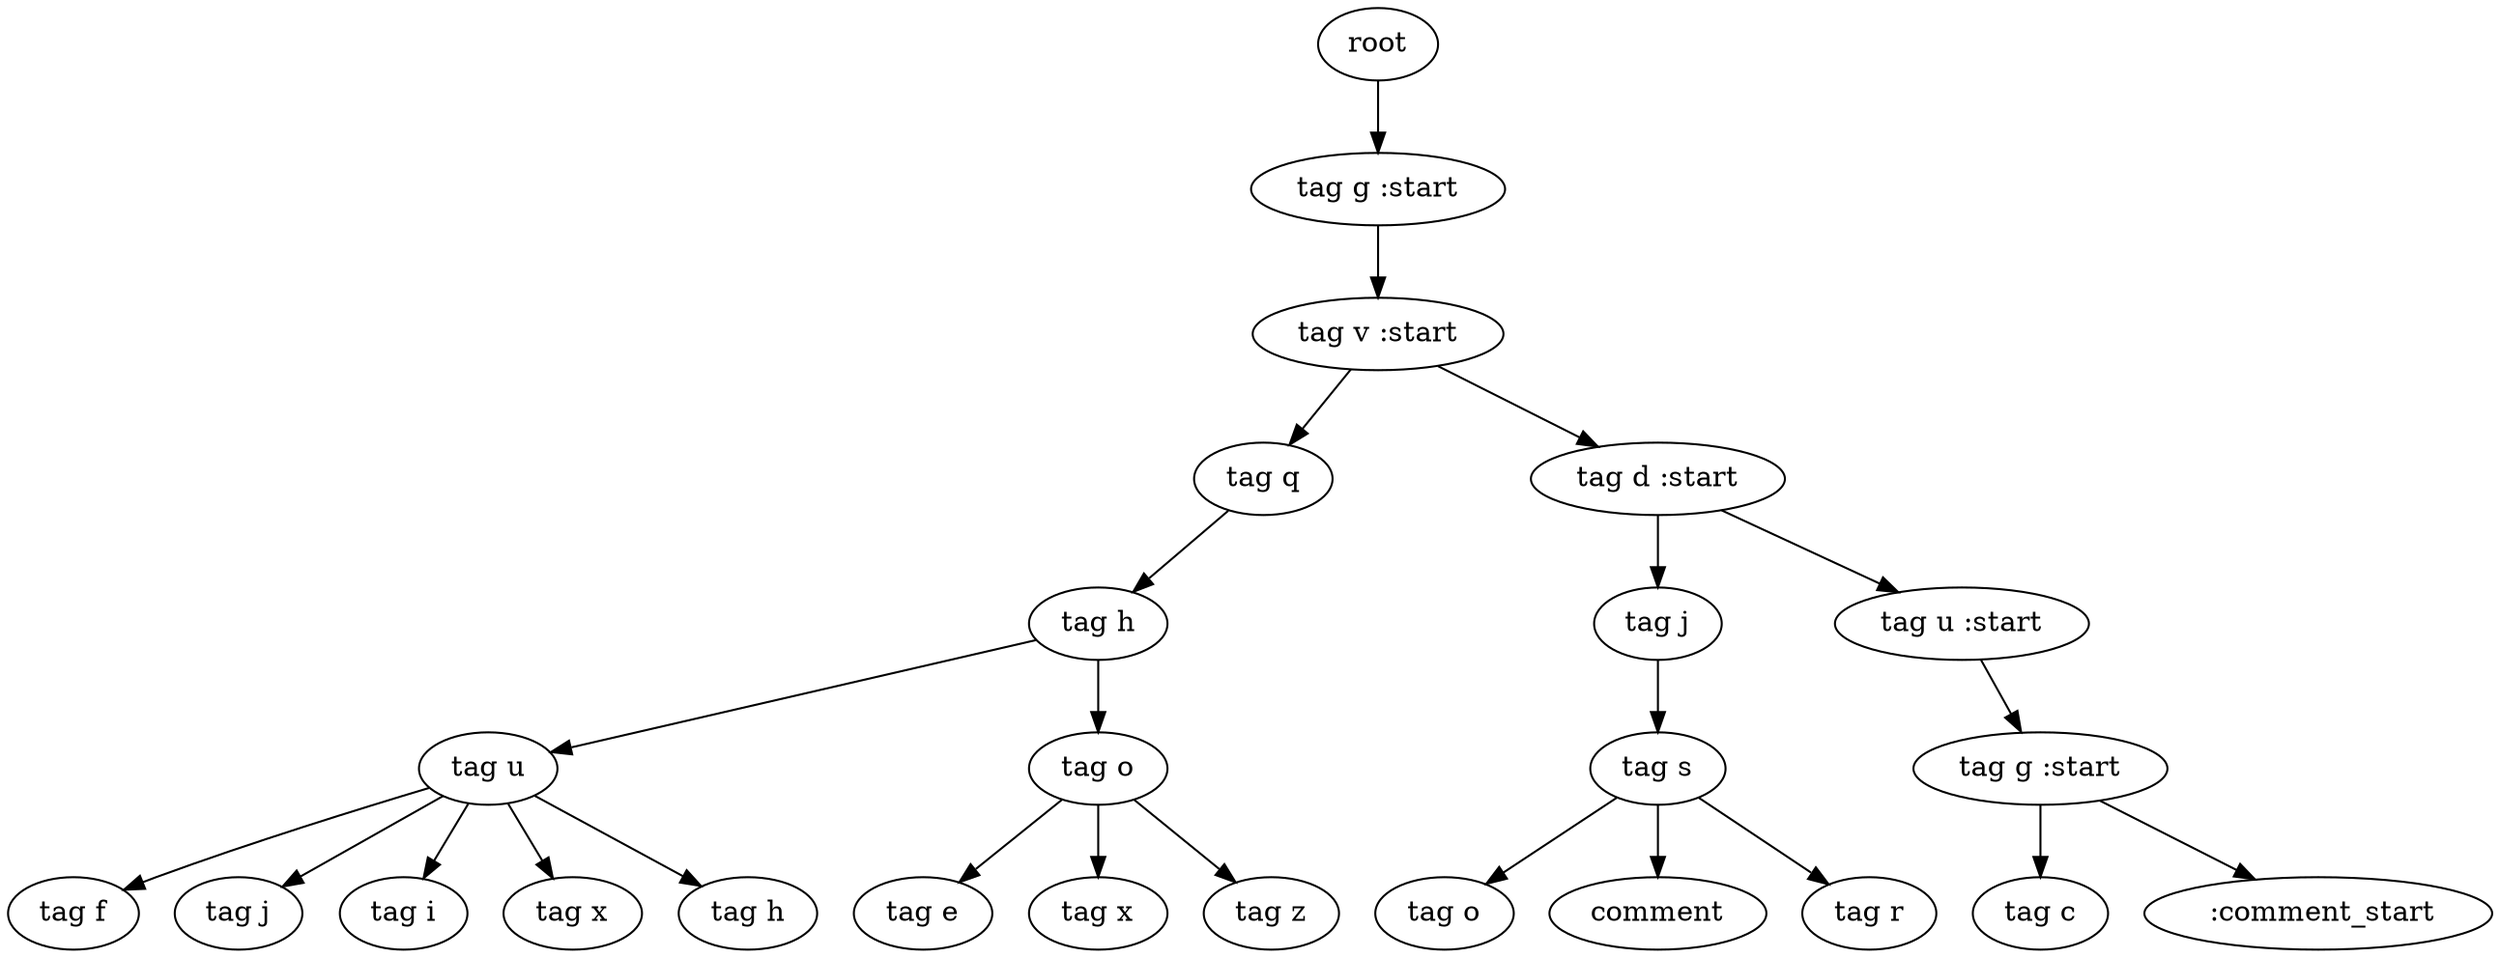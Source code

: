 digraph Tree{
0[label="root"];
0->00
00[label="tag g :start"];
00->000
000[label="tag v :start"];
000->0000
0000[label="tag q"];
0000->00000
00000[label="tag h"];
00000->000000
000000[label="tag u"];
000000->0000000
0000000[label="tag f"];
000000->0000001
0000001[label="tag j"];
000000->0000002
0000002[label="tag i"];
000000->0000003
0000003[label="tag x"];
000000->0000004
0000004[label="tag h"];
00000->000001
000001[label="tag o"];
000001->0000010
0000010[label="tag e"];
000001->0000011
0000011[label="tag x"];
000001->0000012
0000012[label="tag z"];
000->0001
0001[label="tag d :start"];
0001->00010
00010[label="tag j"];
00010->000100
000100[label="tag s"];
000100->0001000
0001000[label="tag o"];
000100->0001001
0001001[label="comment"];
000100->0001002
0001002[label="tag r"];
0001->00011
00011[label="tag u :start"];
00011->000110
000110[label="tag g :start"];
000110->0001100
0001100[label="tag c"];
000110->0001101
0001101[label=" :comment_start"];
}
